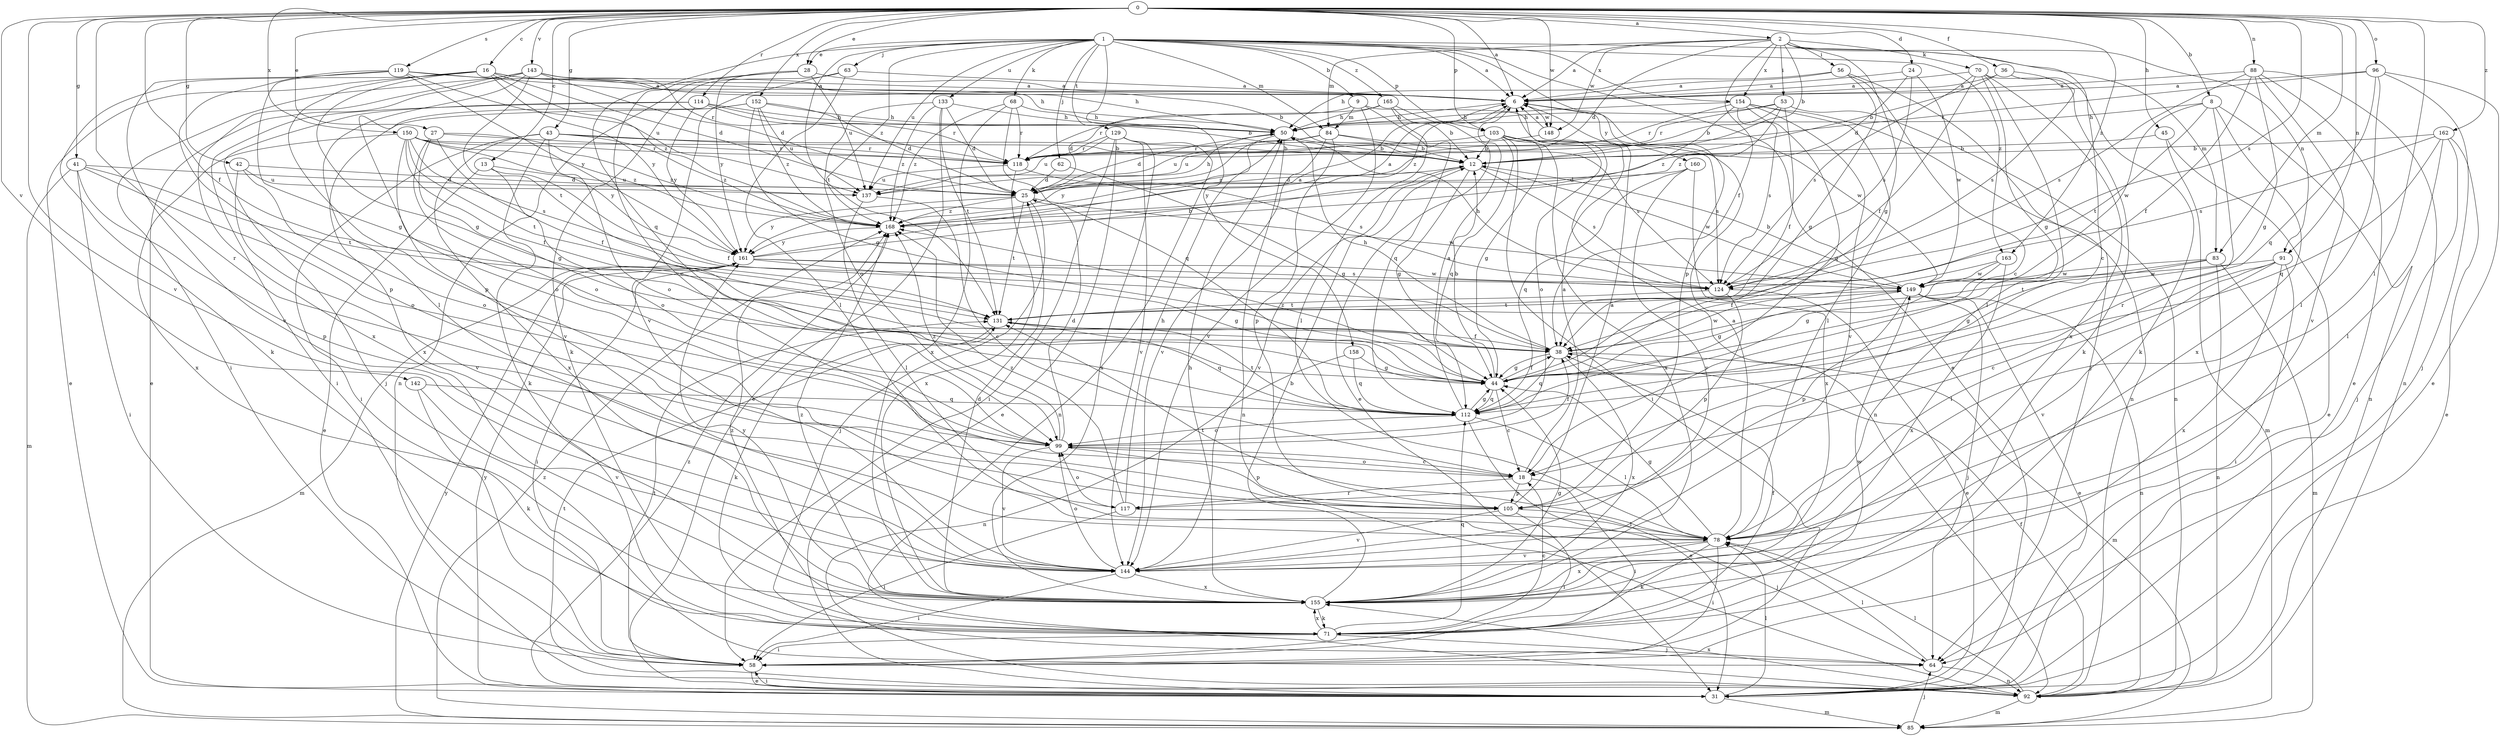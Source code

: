 strict digraph  {
0;
1;
2;
6;
8;
9;
12;
13;
16;
18;
24;
25;
27;
28;
31;
36;
38;
41;
42;
43;
44;
45;
50;
53;
56;
58;
62;
63;
64;
68;
70;
71;
78;
83;
84;
85;
88;
91;
92;
96;
99;
103;
105;
112;
114;
117;
118;
119;
124;
129;
131;
133;
137;
142;
143;
144;
148;
149;
150;
152;
154;
155;
158;
160;
161;
162;
163;
165;
168;
0 -> 2  [label=a];
0 -> 6  [label=a];
0 -> 8  [label=b];
0 -> 13  [label=c];
0 -> 16  [label=c];
0 -> 24  [label=d];
0 -> 27  [label=e];
0 -> 28  [label=e];
0 -> 36  [label=f];
0 -> 38  [label=f];
0 -> 41  [label=g];
0 -> 42  [label=g];
0 -> 43  [label=g];
0 -> 45  [label=h];
0 -> 78  [label=l];
0 -> 83  [label=m];
0 -> 88  [label=n];
0 -> 91  [label=n];
0 -> 96  [label=o];
0 -> 103  [label=p];
0 -> 114  [label=r];
0 -> 117  [label=r];
0 -> 119  [label=s];
0 -> 124  [label=s];
0 -> 142  [label=v];
0 -> 143  [label=v];
0 -> 144  [label=v];
0 -> 148  [label=w];
0 -> 150  [label=x];
0 -> 152  [label=x];
0 -> 162  [label=z];
0 -> 163  [label=z];
1 -> 6  [label=a];
1 -> 9  [label=b];
1 -> 28  [label=e];
1 -> 31  [label=e];
1 -> 62  [label=j];
1 -> 63  [label=j];
1 -> 68  [label=k];
1 -> 83  [label=m];
1 -> 84  [label=m];
1 -> 103  [label=p];
1 -> 105  [label=p];
1 -> 112  [label=q];
1 -> 129  [label=t];
1 -> 131  [label=t];
1 -> 133  [label=u];
1 -> 137  [label=u];
1 -> 154  [label=x];
1 -> 158  [label=y];
1 -> 163  [label=z];
1 -> 165  [label=z];
1 -> 168  [label=z];
2 -> 6  [label=a];
2 -> 12  [label=b];
2 -> 18  [label=c];
2 -> 25  [label=d];
2 -> 38  [label=f];
2 -> 44  [label=g];
2 -> 53  [label=i];
2 -> 56  [label=i];
2 -> 70  [label=k];
2 -> 84  [label=m];
2 -> 91  [label=n];
2 -> 148  [label=w];
2 -> 154  [label=x];
6 -> 50  [label=h];
6 -> 148  [label=w];
6 -> 160  [label=y];
6 -> 168  [label=z];
8 -> 50  [label=h];
8 -> 92  [label=n];
8 -> 117  [label=r];
8 -> 131  [label=t];
8 -> 149  [label=w];
8 -> 155  [label=x];
9 -> 25  [label=d];
9 -> 84  [label=m];
9 -> 112  [label=q];
9 -> 144  [label=v];
9 -> 149  [label=w];
12 -> 25  [label=d];
12 -> 44  [label=g];
12 -> 124  [label=s];
12 -> 144  [label=v];
12 -> 149  [label=w];
13 -> 31  [label=e];
13 -> 38  [label=f];
13 -> 99  [label=o];
13 -> 137  [label=u];
16 -> 6  [label=a];
16 -> 12  [label=b];
16 -> 25  [label=d];
16 -> 31  [label=e];
16 -> 44  [label=g];
16 -> 71  [label=k];
16 -> 105  [label=p];
16 -> 161  [label=y];
16 -> 168  [label=z];
18 -> 6  [label=a];
18 -> 58  [label=i];
18 -> 99  [label=o];
18 -> 105  [label=p];
18 -> 117  [label=r];
24 -> 6  [label=a];
24 -> 25  [label=d];
24 -> 124  [label=s];
24 -> 149  [label=w];
25 -> 50  [label=h];
25 -> 64  [label=j];
25 -> 131  [label=t];
25 -> 149  [label=w];
25 -> 161  [label=y];
25 -> 168  [label=z];
27 -> 38  [label=f];
27 -> 44  [label=g];
27 -> 99  [label=o];
27 -> 118  [label=r];
27 -> 168  [label=z];
28 -> 6  [label=a];
28 -> 18  [label=c];
28 -> 92  [label=n];
28 -> 137  [label=u];
28 -> 161  [label=y];
31 -> 58  [label=i];
31 -> 78  [label=l];
31 -> 85  [label=m];
31 -> 161  [label=y];
31 -> 168  [label=z];
36 -> 6  [label=a];
36 -> 12  [label=b];
36 -> 71  [label=k];
36 -> 124  [label=s];
38 -> 44  [label=g];
38 -> 50  [label=h];
38 -> 85  [label=m];
38 -> 112  [label=q];
38 -> 149  [label=w];
38 -> 155  [label=x];
41 -> 25  [label=d];
41 -> 58  [label=i];
41 -> 85  [label=m];
41 -> 99  [label=o];
41 -> 105  [label=p];
41 -> 131  [label=t];
42 -> 25  [label=d];
42 -> 99  [label=o];
42 -> 137  [label=u];
42 -> 144  [label=v];
43 -> 12  [label=b];
43 -> 58  [label=i];
43 -> 71  [label=k];
43 -> 99  [label=o];
43 -> 118  [label=r];
43 -> 155  [label=x];
43 -> 168  [label=z];
44 -> 12  [label=b];
44 -> 18  [label=c];
44 -> 38  [label=f];
44 -> 112  [label=q];
44 -> 168  [label=z];
45 -> 12  [label=b];
45 -> 31  [label=e];
45 -> 85  [label=m];
50 -> 12  [label=b];
50 -> 25  [label=d];
50 -> 92  [label=n];
50 -> 161  [label=y];
53 -> 12  [label=b];
53 -> 38  [label=f];
53 -> 50  [label=h];
53 -> 92  [label=n];
53 -> 118  [label=r];
53 -> 168  [label=z];
56 -> 6  [label=a];
56 -> 18  [label=c];
56 -> 44  [label=g];
56 -> 50  [label=h];
56 -> 64  [label=j];
58 -> 31  [label=e];
58 -> 131  [label=t];
62 -> 25  [label=d];
62 -> 44  [label=g];
63 -> 6  [label=a];
63 -> 71  [label=k];
63 -> 78  [label=l];
63 -> 144  [label=v];
64 -> 78  [label=l];
64 -> 92  [label=n];
68 -> 50  [label=h];
68 -> 112  [label=q];
68 -> 118  [label=r];
68 -> 155  [label=x];
68 -> 168  [label=z];
70 -> 6  [label=a];
70 -> 38  [label=f];
70 -> 44  [label=g];
70 -> 71  [label=k];
70 -> 78  [label=l];
70 -> 124  [label=s];
70 -> 155  [label=x];
71 -> 18  [label=c];
71 -> 38  [label=f];
71 -> 58  [label=i];
71 -> 64  [label=j];
71 -> 112  [label=q];
71 -> 149  [label=w];
71 -> 155  [label=x];
71 -> 168  [label=z];
78 -> 6  [label=a];
78 -> 44  [label=g];
78 -> 58  [label=i];
78 -> 71  [label=k];
78 -> 131  [label=t];
78 -> 144  [label=v];
78 -> 155  [label=x];
83 -> 44  [label=g];
83 -> 85  [label=m];
83 -> 92  [label=n];
83 -> 131  [label=t];
83 -> 149  [label=w];
84 -> 12  [label=b];
84 -> 105  [label=p];
84 -> 118  [label=r];
84 -> 124  [label=s];
84 -> 144  [label=v];
84 -> 168  [label=z];
85 -> 64  [label=j];
85 -> 161  [label=y];
85 -> 168  [label=z];
88 -> 6  [label=a];
88 -> 31  [label=e];
88 -> 38  [label=f];
88 -> 44  [label=g];
88 -> 92  [label=n];
88 -> 124  [label=s];
88 -> 144  [label=v];
91 -> 18  [label=c];
91 -> 58  [label=i];
91 -> 78  [label=l];
91 -> 144  [label=v];
91 -> 149  [label=w];
91 -> 155  [label=x];
92 -> 38  [label=f];
92 -> 78  [label=l];
92 -> 85  [label=m];
92 -> 131  [label=t];
92 -> 155  [label=x];
96 -> 6  [label=a];
96 -> 31  [label=e];
96 -> 64  [label=j];
96 -> 78  [label=l];
96 -> 112  [label=q];
96 -> 118  [label=r];
99 -> 18  [label=c];
99 -> 25  [label=d];
99 -> 38  [label=f];
99 -> 105  [label=p];
99 -> 144  [label=v];
99 -> 168  [label=z];
103 -> 12  [label=b];
103 -> 44  [label=g];
103 -> 58  [label=i];
103 -> 92  [label=n];
103 -> 99  [label=o];
103 -> 112  [label=q];
103 -> 124  [label=s];
103 -> 137  [label=u];
103 -> 155  [label=x];
105 -> 6  [label=a];
105 -> 58  [label=i];
105 -> 64  [label=j];
105 -> 144  [label=v];
112 -> 6  [label=a];
112 -> 31  [label=e];
112 -> 44  [label=g];
112 -> 78  [label=l];
112 -> 99  [label=o];
112 -> 131  [label=t];
114 -> 12  [label=b];
114 -> 50  [label=h];
114 -> 58  [label=i];
114 -> 64  [label=j];
114 -> 118  [label=r];
114 -> 161  [label=y];
117 -> 50  [label=h];
117 -> 58  [label=i];
117 -> 78  [label=l];
117 -> 99  [label=o];
117 -> 168  [label=z];
118 -> 124  [label=s];
118 -> 137  [label=u];
118 -> 155  [label=x];
119 -> 6  [label=a];
119 -> 44  [label=g];
119 -> 50  [label=h];
119 -> 105  [label=p];
119 -> 137  [label=u];
119 -> 144  [label=v];
119 -> 161  [label=y];
124 -> 31  [label=e];
124 -> 50  [label=h];
124 -> 105  [label=p];
124 -> 131  [label=t];
129 -> 31  [label=e];
129 -> 58  [label=i];
129 -> 92  [label=n];
129 -> 118  [label=r];
129 -> 137  [label=u];
129 -> 144  [label=v];
129 -> 155  [label=x];
131 -> 38  [label=f];
131 -> 71  [label=k];
131 -> 112  [label=q];
133 -> 25  [label=d];
133 -> 31  [label=e];
133 -> 50  [label=h];
133 -> 99  [label=o];
133 -> 131  [label=t];
133 -> 168  [label=z];
137 -> 18  [label=c];
137 -> 78  [label=l];
142 -> 71  [label=k];
142 -> 112  [label=q];
142 -> 144  [label=v];
143 -> 6  [label=a];
143 -> 25  [label=d];
143 -> 31  [label=e];
143 -> 50  [label=h];
143 -> 58  [label=i];
143 -> 78  [label=l];
143 -> 118  [label=r];
143 -> 131  [label=t];
143 -> 155  [label=x];
144 -> 58  [label=i];
144 -> 99  [label=o];
144 -> 155  [label=x];
148 -> 6  [label=a];
148 -> 137  [label=u];
149 -> 12  [label=b];
149 -> 31  [label=e];
149 -> 44  [label=g];
149 -> 64  [label=j];
149 -> 92  [label=n];
149 -> 105  [label=p];
149 -> 131  [label=t];
150 -> 12  [label=b];
150 -> 38  [label=f];
150 -> 99  [label=o];
150 -> 118  [label=r];
150 -> 124  [label=s];
150 -> 131  [label=t];
150 -> 155  [label=x];
150 -> 161  [label=y];
150 -> 168  [label=z];
152 -> 25  [label=d];
152 -> 44  [label=g];
152 -> 50  [label=h];
152 -> 137  [label=u];
152 -> 144  [label=v];
152 -> 155  [label=x];
152 -> 168  [label=z];
154 -> 50  [label=h];
154 -> 78  [label=l];
154 -> 92  [label=n];
154 -> 112  [label=q];
154 -> 118  [label=r];
154 -> 124  [label=s];
154 -> 144  [label=v];
154 -> 168  [label=z];
155 -> 12  [label=b];
155 -> 25  [label=d];
155 -> 44  [label=g];
155 -> 50  [label=h];
155 -> 71  [label=k];
155 -> 161  [label=y];
155 -> 168  [label=z];
158 -> 44  [label=g];
158 -> 92  [label=n];
158 -> 112  [label=q];
160 -> 25  [label=d];
160 -> 112  [label=q];
160 -> 144  [label=v];
160 -> 155  [label=x];
161 -> 6  [label=a];
161 -> 12  [label=b];
161 -> 44  [label=g];
161 -> 58  [label=i];
161 -> 85  [label=m];
161 -> 124  [label=s];
161 -> 149  [label=w];
162 -> 12  [label=b];
162 -> 31  [label=e];
162 -> 64  [label=j];
162 -> 78  [label=l];
162 -> 112  [label=q];
162 -> 124  [label=s];
163 -> 38  [label=f];
163 -> 44  [label=g];
163 -> 149  [label=w];
163 -> 155  [label=x];
165 -> 12  [label=b];
165 -> 31  [label=e];
165 -> 50  [label=h];
165 -> 78  [label=l];
165 -> 118  [label=r];
168 -> 6  [label=a];
168 -> 161  [label=y];
}
